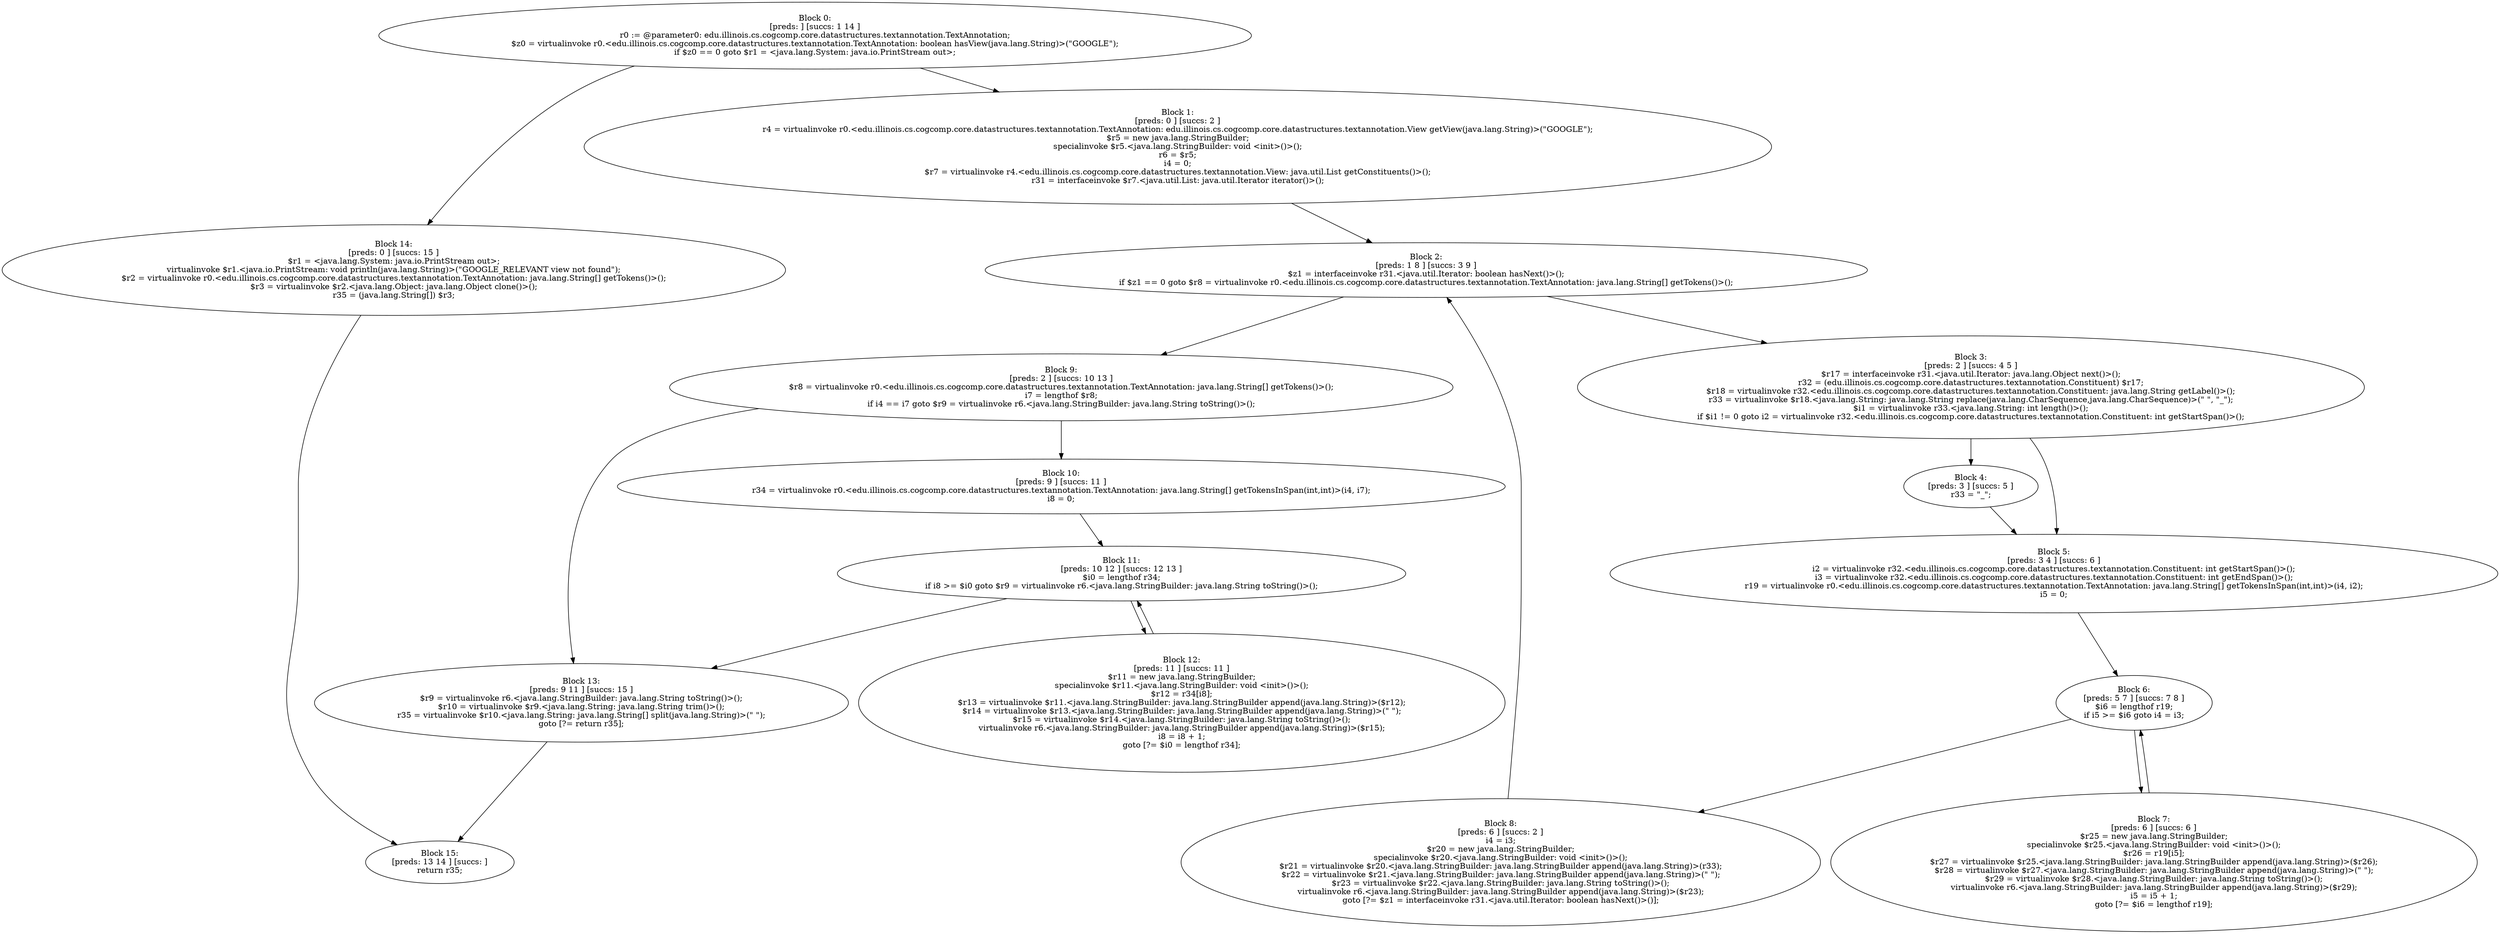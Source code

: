 digraph "unitGraph" {
    "Block 0:
[preds: ] [succs: 1 14 ]
r0 := @parameter0: edu.illinois.cs.cogcomp.core.datastructures.textannotation.TextAnnotation;
$z0 = virtualinvoke r0.<edu.illinois.cs.cogcomp.core.datastructures.textannotation.TextAnnotation: boolean hasView(java.lang.String)>(\"GOOGLE\");
if $z0 == 0 goto $r1 = <java.lang.System: java.io.PrintStream out>;
"
    "Block 1:
[preds: 0 ] [succs: 2 ]
r4 = virtualinvoke r0.<edu.illinois.cs.cogcomp.core.datastructures.textannotation.TextAnnotation: edu.illinois.cs.cogcomp.core.datastructures.textannotation.View getView(java.lang.String)>(\"GOOGLE\");
$r5 = new java.lang.StringBuilder;
specialinvoke $r5.<java.lang.StringBuilder: void <init>()>();
r6 = $r5;
i4 = 0;
$r7 = virtualinvoke r4.<edu.illinois.cs.cogcomp.core.datastructures.textannotation.View: java.util.List getConstituents()>();
r31 = interfaceinvoke $r7.<java.util.List: java.util.Iterator iterator()>();
"
    "Block 2:
[preds: 1 8 ] [succs: 3 9 ]
$z1 = interfaceinvoke r31.<java.util.Iterator: boolean hasNext()>();
if $z1 == 0 goto $r8 = virtualinvoke r0.<edu.illinois.cs.cogcomp.core.datastructures.textannotation.TextAnnotation: java.lang.String[] getTokens()>();
"
    "Block 3:
[preds: 2 ] [succs: 4 5 ]
$r17 = interfaceinvoke r31.<java.util.Iterator: java.lang.Object next()>();
r32 = (edu.illinois.cs.cogcomp.core.datastructures.textannotation.Constituent) $r17;
$r18 = virtualinvoke r32.<edu.illinois.cs.cogcomp.core.datastructures.textannotation.Constituent: java.lang.String getLabel()>();
r33 = virtualinvoke $r18.<java.lang.String: java.lang.String replace(java.lang.CharSequence,java.lang.CharSequence)>(\" \", \"_\");
$i1 = virtualinvoke r33.<java.lang.String: int length()>();
if $i1 != 0 goto i2 = virtualinvoke r32.<edu.illinois.cs.cogcomp.core.datastructures.textannotation.Constituent: int getStartSpan()>();
"
    "Block 4:
[preds: 3 ] [succs: 5 ]
r33 = \"_\";
"
    "Block 5:
[preds: 3 4 ] [succs: 6 ]
i2 = virtualinvoke r32.<edu.illinois.cs.cogcomp.core.datastructures.textannotation.Constituent: int getStartSpan()>();
i3 = virtualinvoke r32.<edu.illinois.cs.cogcomp.core.datastructures.textannotation.Constituent: int getEndSpan()>();
r19 = virtualinvoke r0.<edu.illinois.cs.cogcomp.core.datastructures.textannotation.TextAnnotation: java.lang.String[] getTokensInSpan(int,int)>(i4, i2);
i5 = 0;
"
    "Block 6:
[preds: 5 7 ] [succs: 7 8 ]
$i6 = lengthof r19;
if i5 >= $i6 goto i4 = i3;
"
    "Block 7:
[preds: 6 ] [succs: 6 ]
$r25 = new java.lang.StringBuilder;
specialinvoke $r25.<java.lang.StringBuilder: void <init>()>();
$r26 = r19[i5];
$r27 = virtualinvoke $r25.<java.lang.StringBuilder: java.lang.StringBuilder append(java.lang.String)>($r26);
$r28 = virtualinvoke $r27.<java.lang.StringBuilder: java.lang.StringBuilder append(java.lang.String)>(\" \");
$r29 = virtualinvoke $r28.<java.lang.StringBuilder: java.lang.String toString()>();
virtualinvoke r6.<java.lang.StringBuilder: java.lang.StringBuilder append(java.lang.String)>($r29);
i5 = i5 + 1;
goto [?= $i6 = lengthof r19];
"
    "Block 8:
[preds: 6 ] [succs: 2 ]
i4 = i3;
$r20 = new java.lang.StringBuilder;
specialinvoke $r20.<java.lang.StringBuilder: void <init>()>();
$r21 = virtualinvoke $r20.<java.lang.StringBuilder: java.lang.StringBuilder append(java.lang.String)>(r33);
$r22 = virtualinvoke $r21.<java.lang.StringBuilder: java.lang.StringBuilder append(java.lang.String)>(\" \");
$r23 = virtualinvoke $r22.<java.lang.StringBuilder: java.lang.String toString()>();
virtualinvoke r6.<java.lang.StringBuilder: java.lang.StringBuilder append(java.lang.String)>($r23);
goto [?= $z1 = interfaceinvoke r31.<java.util.Iterator: boolean hasNext()>()];
"
    "Block 9:
[preds: 2 ] [succs: 10 13 ]
$r8 = virtualinvoke r0.<edu.illinois.cs.cogcomp.core.datastructures.textannotation.TextAnnotation: java.lang.String[] getTokens()>();
i7 = lengthof $r8;
if i4 == i7 goto $r9 = virtualinvoke r6.<java.lang.StringBuilder: java.lang.String toString()>();
"
    "Block 10:
[preds: 9 ] [succs: 11 ]
r34 = virtualinvoke r0.<edu.illinois.cs.cogcomp.core.datastructures.textannotation.TextAnnotation: java.lang.String[] getTokensInSpan(int,int)>(i4, i7);
i8 = 0;
"
    "Block 11:
[preds: 10 12 ] [succs: 12 13 ]
$i0 = lengthof r34;
if i8 >= $i0 goto $r9 = virtualinvoke r6.<java.lang.StringBuilder: java.lang.String toString()>();
"
    "Block 12:
[preds: 11 ] [succs: 11 ]
$r11 = new java.lang.StringBuilder;
specialinvoke $r11.<java.lang.StringBuilder: void <init>()>();
$r12 = r34[i8];
$r13 = virtualinvoke $r11.<java.lang.StringBuilder: java.lang.StringBuilder append(java.lang.String)>($r12);
$r14 = virtualinvoke $r13.<java.lang.StringBuilder: java.lang.StringBuilder append(java.lang.String)>(\" \");
$r15 = virtualinvoke $r14.<java.lang.StringBuilder: java.lang.String toString()>();
virtualinvoke r6.<java.lang.StringBuilder: java.lang.StringBuilder append(java.lang.String)>($r15);
i8 = i8 + 1;
goto [?= $i0 = lengthof r34];
"
    "Block 13:
[preds: 9 11 ] [succs: 15 ]
$r9 = virtualinvoke r6.<java.lang.StringBuilder: java.lang.String toString()>();
$r10 = virtualinvoke $r9.<java.lang.String: java.lang.String trim()>();
r35 = virtualinvoke $r10.<java.lang.String: java.lang.String[] split(java.lang.String)>(\" \");
goto [?= return r35];
"
    "Block 14:
[preds: 0 ] [succs: 15 ]
$r1 = <java.lang.System: java.io.PrintStream out>;
virtualinvoke $r1.<java.io.PrintStream: void println(java.lang.String)>(\"GOOGLE_RELEVANT view not found\");
$r2 = virtualinvoke r0.<edu.illinois.cs.cogcomp.core.datastructures.textannotation.TextAnnotation: java.lang.String[] getTokens()>();
$r3 = virtualinvoke $r2.<java.lang.Object: java.lang.Object clone()>();
r35 = (java.lang.String[]) $r3;
"
    "Block 15:
[preds: 13 14 ] [succs: ]
return r35;
"
    "Block 0:
[preds: ] [succs: 1 14 ]
r0 := @parameter0: edu.illinois.cs.cogcomp.core.datastructures.textannotation.TextAnnotation;
$z0 = virtualinvoke r0.<edu.illinois.cs.cogcomp.core.datastructures.textannotation.TextAnnotation: boolean hasView(java.lang.String)>(\"GOOGLE\");
if $z0 == 0 goto $r1 = <java.lang.System: java.io.PrintStream out>;
"->"Block 1:
[preds: 0 ] [succs: 2 ]
r4 = virtualinvoke r0.<edu.illinois.cs.cogcomp.core.datastructures.textannotation.TextAnnotation: edu.illinois.cs.cogcomp.core.datastructures.textannotation.View getView(java.lang.String)>(\"GOOGLE\");
$r5 = new java.lang.StringBuilder;
specialinvoke $r5.<java.lang.StringBuilder: void <init>()>();
r6 = $r5;
i4 = 0;
$r7 = virtualinvoke r4.<edu.illinois.cs.cogcomp.core.datastructures.textannotation.View: java.util.List getConstituents()>();
r31 = interfaceinvoke $r7.<java.util.List: java.util.Iterator iterator()>();
";
    "Block 0:
[preds: ] [succs: 1 14 ]
r0 := @parameter0: edu.illinois.cs.cogcomp.core.datastructures.textannotation.TextAnnotation;
$z0 = virtualinvoke r0.<edu.illinois.cs.cogcomp.core.datastructures.textannotation.TextAnnotation: boolean hasView(java.lang.String)>(\"GOOGLE\");
if $z0 == 0 goto $r1 = <java.lang.System: java.io.PrintStream out>;
"->"Block 14:
[preds: 0 ] [succs: 15 ]
$r1 = <java.lang.System: java.io.PrintStream out>;
virtualinvoke $r1.<java.io.PrintStream: void println(java.lang.String)>(\"GOOGLE_RELEVANT view not found\");
$r2 = virtualinvoke r0.<edu.illinois.cs.cogcomp.core.datastructures.textannotation.TextAnnotation: java.lang.String[] getTokens()>();
$r3 = virtualinvoke $r2.<java.lang.Object: java.lang.Object clone()>();
r35 = (java.lang.String[]) $r3;
";
    "Block 1:
[preds: 0 ] [succs: 2 ]
r4 = virtualinvoke r0.<edu.illinois.cs.cogcomp.core.datastructures.textannotation.TextAnnotation: edu.illinois.cs.cogcomp.core.datastructures.textannotation.View getView(java.lang.String)>(\"GOOGLE\");
$r5 = new java.lang.StringBuilder;
specialinvoke $r5.<java.lang.StringBuilder: void <init>()>();
r6 = $r5;
i4 = 0;
$r7 = virtualinvoke r4.<edu.illinois.cs.cogcomp.core.datastructures.textannotation.View: java.util.List getConstituents()>();
r31 = interfaceinvoke $r7.<java.util.List: java.util.Iterator iterator()>();
"->"Block 2:
[preds: 1 8 ] [succs: 3 9 ]
$z1 = interfaceinvoke r31.<java.util.Iterator: boolean hasNext()>();
if $z1 == 0 goto $r8 = virtualinvoke r0.<edu.illinois.cs.cogcomp.core.datastructures.textannotation.TextAnnotation: java.lang.String[] getTokens()>();
";
    "Block 2:
[preds: 1 8 ] [succs: 3 9 ]
$z1 = interfaceinvoke r31.<java.util.Iterator: boolean hasNext()>();
if $z1 == 0 goto $r8 = virtualinvoke r0.<edu.illinois.cs.cogcomp.core.datastructures.textannotation.TextAnnotation: java.lang.String[] getTokens()>();
"->"Block 3:
[preds: 2 ] [succs: 4 5 ]
$r17 = interfaceinvoke r31.<java.util.Iterator: java.lang.Object next()>();
r32 = (edu.illinois.cs.cogcomp.core.datastructures.textannotation.Constituent) $r17;
$r18 = virtualinvoke r32.<edu.illinois.cs.cogcomp.core.datastructures.textannotation.Constituent: java.lang.String getLabel()>();
r33 = virtualinvoke $r18.<java.lang.String: java.lang.String replace(java.lang.CharSequence,java.lang.CharSequence)>(\" \", \"_\");
$i1 = virtualinvoke r33.<java.lang.String: int length()>();
if $i1 != 0 goto i2 = virtualinvoke r32.<edu.illinois.cs.cogcomp.core.datastructures.textannotation.Constituent: int getStartSpan()>();
";
    "Block 2:
[preds: 1 8 ] [succs: 3 9 ]
$z1 = interfaceinvoke r31.<java.util.Iterator: boolean hasNext()>();
if $z1 == 0 goto $r8 = virtualinvoke r0.<edu.illinois.cs.cogcomp.core.datastructures.textannotation.TextAnnotation: java.lang.String[] getTokens()>();
"->"Block 9:
[preds: 2 ] [succs: 10 13 ]
$r8 = virtualinvoke r0.<edu.illinois.cs.cogcomp.core.datastructures.textannotation.TextAnnotation: java.lang.String[] getTokens()>();
i7 = lengthof $r8;
if i4 == i7 goto $r9 = virtualinvoke r6.<java.lang.StringBuilder: java.lang.String toString()>();
";
    "Block 3:
[preds: 2 ] [succs: 4 5 ]
$r17 = interfaceinvoke r31.<java.util.Iterator: java.lang.Object next()>();
r32 = (edu.illinois.cs.cogcomp.core.datastructures.textannotation.Constituent) $r17;
$r18 = virtualinvoke r32.<edu.illinois.cs.cogcomp.core.datastructures.textannotation.Constituent: java.lang.String getLabel()>();
r33 = virtualinvoke $r18.<java.lang.String: java.lang.String replace(java.lang.CharSequence,java.lang.CharSequence)>(\" \", \"_\");
$i1 = virtualinvoke r33.<java.lang.String: int length()>();
if $i1 != 0 goto i2 = virtualinvoke r32.<edu.illinois.cs.cogcomp.core.datastructures.textannotation.Constituent: int getStartSpan()>();
"->"Block 4:
[preds: 3 ] [succs: 5 ]
r33 = \"_\";
";
    "Block 3:
[preds: 2 ] [succs: 4 5 ]
$r17 = interfaceinvoke r31.<java.util.Iterator: java.lang.Object next()>();
r32 = (edu.illinois.cs.cogcomp.core.datastructures.textannotation.Constituent) $r17;
$r18 = virtualinvoke r32.<edu.illinois.cs.cogcomp.core.datastructures.textannotation.Constituent: java.lang.String getLabel()>();
r33 = virtualinvoke $r18.<java.lang.String: java.lang.String replace(java.lang.CharSequence,java.lang.CharSequence)>(\" \", \"_\");
$i1 = virtualinvoke r33.<java.lang.String: int length()>();
if $i1 != 0 goto i2 = virtualinvoke r32.<edu.illinois.cs.cogcomp.core.datastructures.textannotation.Constituent: int getStartSpan()>();
"->"Block 5:
[preds: 3 4 ] [succs: 6 ]
i2 = virtualinvoke r32.<edu.illinois.cs.cogcomp.core.datastructures.textannotation.Constituent: int getStartSpan()>();
i3 = virtualinvoke r32.<edu.illinois.cs.cogcomp.core.datastructures.textannotation.Constituent: int getEndSpan()>();
r19 = virtualinvoke r0.<edu.illinois.cs.cogcomp.core.datastructures.textannotation.TextAnnotation: java.lang.String[] getTokensInSpan(int,int)>(i4, i2);
i5 = 0;
";
    "Block 4:
[preds: 3 ] [succs: 5 ]
r33 = \"_\";
"->"Block 5:
[preds: 3 4 ] [succs: 6 ]
i2 = virtualinvoke r32.<edu.illinois.cs.cogcomp.core.datastructures.textannotation.Constituent: int getStartSpan()>();
i3 = virtualinvoke r32.<edu.illinois.cs.cogcomp.core.datastructures.textannotation.Constituent: int getEndSpan()>();
r19 = virtualinvoke r0.<edu.illinois.cs.cogcomp.core.datastructures.textannotation.TextAnnotation: java.lang.String[] getTokensInSpan(int,int)>(i4, i2);
i5 = 0;
";
    "Block 5:
[preds: 3 4 ] [succs: 6 ]
i2 = virtualinvoke r32.<edu.illinois.cs.cogcomp.core.datastructures.textannotation.Constituent: int getStartSpan()>();
i3 = virtualinvoke r32.<edu.illinois.cs.cogcomp.core.datastructures.textannotation.Constituent: int getEndSpan()>();
r19 = virtualinvoke r0.<edu.illinois.cs.cogcomp.core.datastructures.textannotation.TextAnnotation: java.lang.String[] getTokensInSpan(int,int)>(i4, i2);
i5 = 0;
"->"Block 6:
[preds: 5 7 ] [succs: 7 8 ]
$i6 = lengthof r19;
if i5 >= $i6 goto i4 = i3;
";
    "Block 6:
[preds: 5 7 ] [succs: 7 8 ]
$i6 = lengthof r19;
if i5 >= $i6 goto i4 = i3;
"->"Block 7:
[preds: 6 ] [succs: 6 ]
$r25 = new java.lang.StringBuilder;
specialinvoke $r25.<java.lang.StringBuilder: void <init>()>();
$r26 = r19[i5];
$r27 = virtualinvoke $r25.<java.lang.StringBuilder: java.lang.StringBuilder append(java.lang.String)>($r26);
$r28 = virtualinvoke $r27.<java.lang.StringBuilder: java.lang.StringBuilder append(java.lang.String)>(\" \");
$r29 = virtualinvoke $r28.<java.lang.StringBuilder: java.lang.String toString()>();
virtualinvoke r6.<java.lang.StringBuilder: java.lang.StringBuilder append(java.lang.String)>($r29);
i5 = i5 + 1;
goto [?= $i6 = lengthof r19];
";
    "Block 6:
[preds: 5 7 ] [succs: 7 8 ]
$i6 = lengthof r19;
if i5 >= $i6 goto i4 = i3;
"->"Block 8:
[preds: 6 ] [succs: 2 ]
i4 = i3;
$r20 = new java.lang.StringBuilder;
specialinvoke $r20.<java.lang.StringBuilder: void <init>()>();
$r21 = virtualinvoke $r20.<java.lang.StringBuilder: java.lang.StringBuilder append(java.lang.String)>(r33);
$r22 = virtualinvoke $r21.<java.lang.StringBuilder: java.lang.StringBuilder append(java.lang.String)>(\" \");
$r23 = virtualinvoke $r22.<java.lang.StringBuilder: java.lang.String toString()>();
virtualinvoke r6.<java.lang.StringBuilder: java.lang.StringBuilder append(java.lang.String)>($r23);
goto [?= $z1 = interfaceinvoke r31.<java.util.Iterator: boolean hasNext()>()];
";
    "Block 7:
[preds: 6 ] [succs: 6 ]
$r25 = new java.lang.StringBuilder;
specialinvoke $r25.<java.lang.StringBuilder: void <init>()>();
$r26 = r19[i5];
$r27 = virtualinvoke $r25.<java.lang.StringBuilder: java.lang.StringBuilder append(java.lang.String)>($r26);
$r28 = virtualinvoke $r27.<java.lang.StringBuilder: java.lang.StringBuilder append(java.lang.String)>(\" \");
$r29 = virtualinvoke $r28.<java.lang.StringBuilder: java.lang.String toString()>();
virtualinvoke r6.<java.lang.StringBuilder: java.lang.StringBuilder append(java.lang.String)>($r29);
i5 = i5 + 1;
goto [?= $i6 = lengthof r19];
"->"Block 6:
[preds: 5 7 ] [succs: 7 8 ]
$i6 = lengthof r19;
if i5 >= $i6 goto i4 = i3;
";
    "Block 8:
[preds: 6 ] [succs: 2 ]
i4 = i3;
$r20 = new java.lang.StringBuilder;
specialinvoke $r20.<java.lang.StringBuilder: void <init>()>();
$r21 = virtualinvoke $r20.<java.lang.StringBuilder: java.lang.StringBuilder append(java.lang.String)>(r33);
$r22 = virtualinvoke $r21.<java.lang.StringBuilder: java.lang.StringBuilder append(java.lang.String)>(\" \");
$r23 = virtualinvoke $r22.<java.lang.StringBuilder: java.lang.String toString()>();
virtualinvoke r6.<java.lang.StringBuilder: java.lang.StringBuilder append(java.lang.String)>($r23);
goto [?= $z1 = interfaceinvoke r31.<java.util.Iterator: boolean hasNext()>()];
"->"Block 2:
[preds: 1 8 ] [succs: 3 9 ]
$z1 = interfaceinvoke r31.<java.util.Iterator: boolean hasNext()>();
if $z1 == 0 goto $r8 = virtualinvoke r0.<edu.illinois.cs.cogcomp.core.datastructures.textannotation.TextAnnotation: java.lang.String[] getTokens()>();
";
    "Block 9:
[preds: 2 ] [succs: 10 13 ]
$r8 = virtualinvoke r0.<edu.illinois.cs.cogcomp.core.datastructures.textannotation.TextAnnotation: java.lang.String[] getTokens()>();
i7 = lengthof $r8;
if i4 == i7 goto $r9 = virtualinvoke r6.<java.lang.StringBuilder: java.lang.String toString()>();
"->"Block 10:
[preds: 9 ] [succs: 11 ]
r34 = virtualinvoke r0.<edu.illinois.cs.cogcomp.core.datastructures.textannotation.TextAnnotation: java.lang.String[] getTokensInSpan(int,int)>(i4, i7);
i8 = 0;
";
    "Block 9:
[preds: 2 ] [succs: 10 13 ]
$r8 = virtualinvoke r0.<edu.illinois.cs.cogcomp.core.datastructures.textannotation.TextAnnotation: java.lang.String[] getTokens()>();
i7 = lengthof $r8;
if i4 == i7 goto $r9 = virtualinvoke r6.<java.lang.StringBuilder: java.lang.String toString()>();
"->"Block 13:
[preds: 9 11 ] [succs: 15 ]
$r9 = virtualinvoke r6.<java.lang.StringBuilder: java.lang.String toString()>();
$r10 = virtualinvoke $r9.<java.lang.String: java.lang.String trim()>();
r35 = virtualinvoke $r10.<java.lang.String: java.lang.String[] split(java.lang.String)>(\" \");
goto [?= return r35];
";
    "Block 10:
[preds: 9 ] [succs: 11 ]
r34 = virtualinvoke r0.<edu.illinois.cs.cogcomp.core.datastructures.textannotation.TextAnnotation: java.lang.String[] getTokensInSpan(int,int)>(i4, i7);
i8 = 0;
"->"Block 11:
[preds: 10 12 ] [succs: 12 13 ]
$i0 = lengthof r34;
if i8 >= $i0 goto $r9 = virtualinvoke r6.<java.lang.StringBuilder: java.lang.String toString()>();
";
    "Block 11:
[preds: 10 12 ] [succs: 12 13 ]
$i0 = lengthof r34;
if i8 >= $i0 goto $r9 = virtualinvoke r6.<java.lang.StringBuilder: java.lang.String toString()>();
"->"Block 12:
[preds: 11 ] [succs: 11 ]
$r11 = new java.lang.StringBuilder;
specialinvoke $r11.<java.lang.StringBuilder: void <init>()>();
$r12 = r34[i8];
$r13 = virtualinvoke $r11.<java.lang.StringBuilder: java.lang.StringBuilder append(java.lang.String)>($r12);
$r14 = virtualinvoke $r13.<java.lang.StringBuilder: java.lang.StringBuilder append(java.lang.String)>(\" \");
$r15 = virtualinvoke $r14.<java.lang.StringBuilder: java.lang.String toString()>();
virtualinvoke r6.<java.lang.StringBuilder: java.lang.StringBuilder append(java.lang.String)>($r15);
i8 = i8 + 1;
goto [?= $i0 = lengthof r34];
";
    "Block 11:
[preds: 10 12 ] [succs: 12 13 ]
$i0 = lengthof r34;
if i8 >= $i0 goto $r9 = virtualinvoke r6.<java.lang.StringBuilder: java.lang.String toString()>();
"->"Block 13:
[preds: 9 11 ] [succs: 15 ]
$r9 = virtualinvoke r6.<java.lang.StringBuilder: java.lang.String toString()>();
$r10 = virtualinvoke $r9.<java.lang.String: java.lang.String trim()>();
r35 = virtualinvoke $r10.<java.lang.String: java.lang.String[] split(java.lang.String)>(\" \");
goto [?= return r35];
";
    "Block 12:
[preds: 11 ] [succs: 11 ]
$r11 = new java.lang.StringBuilder;
specialinvoke $r11.<java.lang.StringBuilder: void <init>()>();
$r12 = r34[i8];
$r13 = virtualinvoke $r11.<java.lang.StringBuilder: java.lang.StringBuilder append(java.lang.String)>($r12);
$r14 = virtualinvoke $r13.<java.lang.StringBuilder: java.lang.StringBuilder append(java.lang.String)>(\" \");
$r15 = virtualinvoke $r14.<java.lang.StringBuilder: java.lang.String toString()>();
virtualinvoke r6.<java.lang.StringBuilder: java.lang.StringBuilder append(java.lang.String)>($r15);
i8 = i8 + 1;
goto [?= $i0 = lengthof r34];
"->"Block 11:
[preds: 10 12 ] [succs: 12 13 ]
$i0 = lengthof r34;
if i8 >= $i0 goto $r9 = virtualinvoke r6.<java.lang.StringBuilder: java.lang.String toString()>();
";
    "Block 13:
[preds: 9 11 ] [succs: 15 ]
$r9 = virtualinvoke r6.<java.lang.StringBuilder: java.lang.String toString()>();
$r10 = virtualinvoke $r9.<java.lang.String: java.lang.String trim()>();
r35 = virtualinvoke $r10.<java.lang.String: java.lang.String[] split(java.lang.String)>(\" \");
goto [?= return r35];
"->"Block 15:
[preds: 13 14 ] [succs: ]
return r35;
";
    "Block 14:
[preds: 0 ] [succs: 15 ]
$r1 = <java.lang.System: java.io.PrintStream out>;
virtualinvoke $r1.<java.io.PrintStream: void println(java.lang.String)>(\"GOOGLE_RELEVANT view not found\");
$r2 = virtualinvoke r0.<edu.illinois.cs.cogcomp.core.datastructures.textannotation.TextAnnotation: java.lang.String[] getTokens()>();
$r3 = virtualinvoke $r2.<java.lang.Object: java.lang.Object clone()>();
r35 = (java.lang.String[]) $r3;
"->"Block 15:
[preds: 13 14 ] [succs: ]
return r35;
";
}
